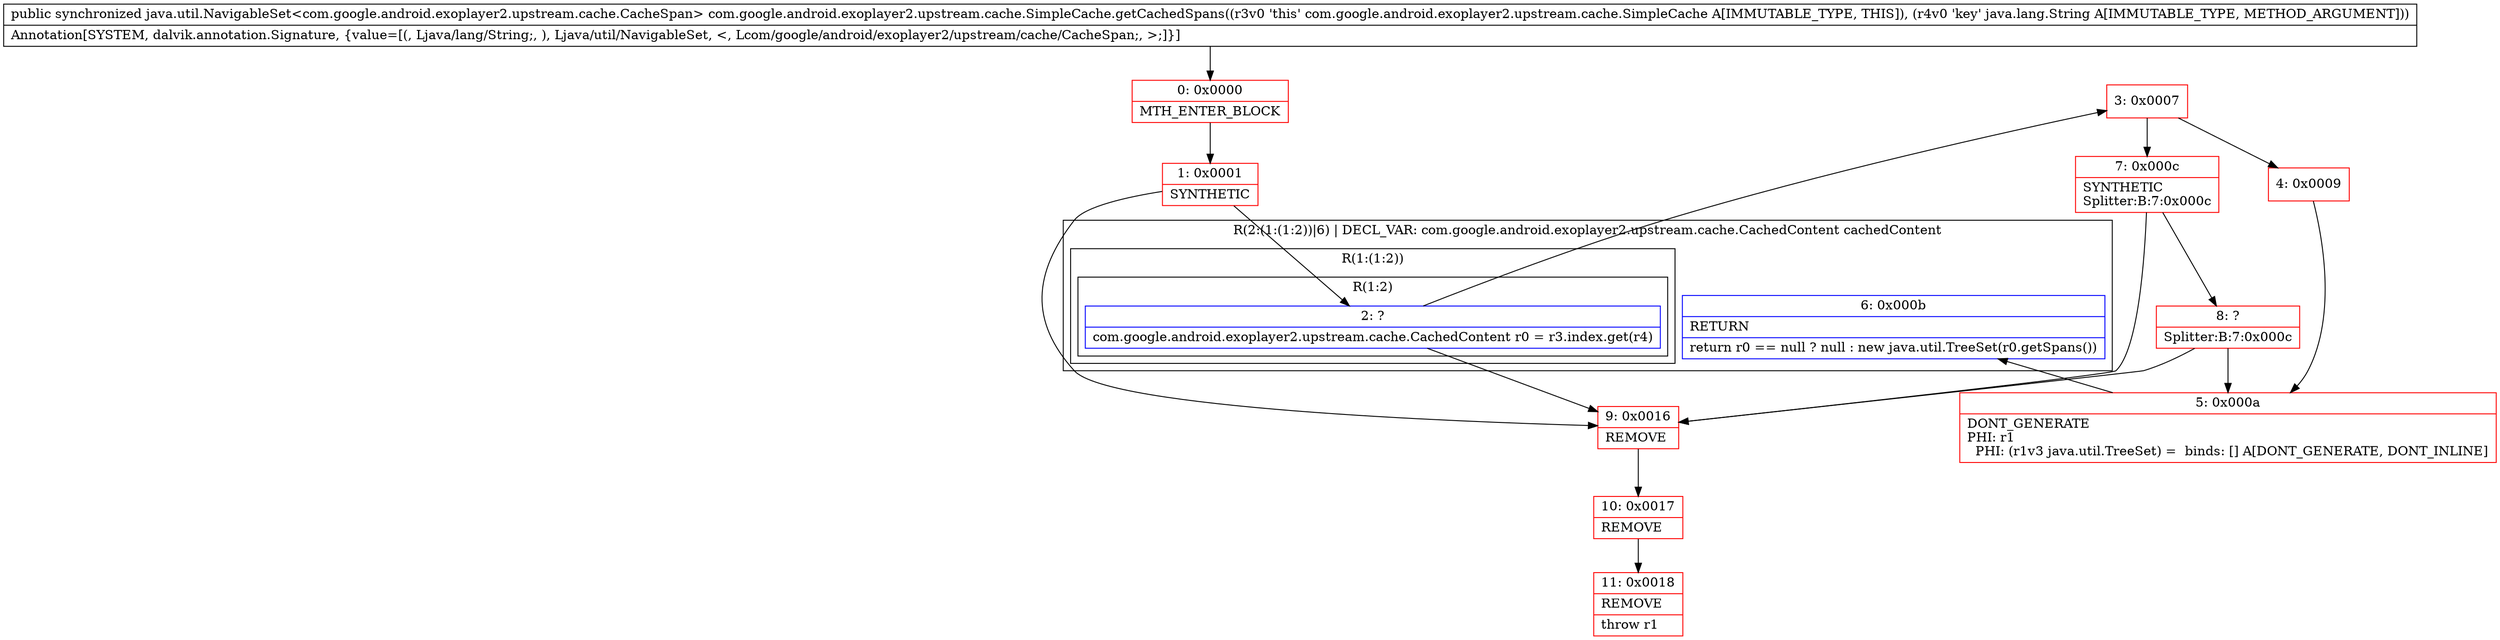 digraph "CFG forcom.google.android.exoplayer2.upstream.cache.SimpleCache.getCachedSpans(Ljava\/lang\/String;)Ljava\/util\/NavigableSet;" {
subgraph cluster_Region_1384616919 {
label = "R(2:(1:(1:2))|6) | DECL_VAR: com.google.android.exoplayer2.upstream.cache.CachedContent cachedContent\l";
node [shape=record,color=blue];
subgraph cluster_Region_302964082 {
label = "R(1:(1:2))";
node [shape=record,color=blue];
subgraph cluster_Region_1762588851 {
label = "R(1:2)";
node [shape=record,color=blue];
Node_2 [shape=record,label="{2\:\ ?|com.google.android.exoplayer2.upstream.cache.CachedContent r0 = r3.index.get(r4)\l}"];
}
}
Node_6 [shape=record,label="{6\:\ 0x000b|RETURN\l|return r0 == null ? null : new java.util.TreeSet(r0.getSpans())\l}"];
}
Node_0 [shape=record,color=red,label="{0\:\ 0x0000|MTH_ENTER_BLOCK\l}"];
Node_1 [shape=record,color=red,label="{1\:\ 0x0001|SYNTHETIC\l}"];
Node_3 [shape=record,color=red,label="{3\:\ 0x0007}"];
Node_4 [shape=record,color=red,label="{4\:\ 0x0009}"];
Node_5 [shape=record,color=red,label="{5\:\ 0x000a|DONT_GENERATE\lPHI: r1 \l  PHI: (r1v3 java.util.TreeSet) =  binds: [] A[DONT_GENERATE, DONT_INLINE]\l}"];
Node_7 [shape=record,color=red,label="{7\:\ 0x000c|SYNTHETIC\lSplitter:B:7:0x000c\l}"];
Node_8 [shape=record,color=red,label="{8\:\ ?|Splitter:B:7:0x000c\l}"];
Node_9 [shape=record,color=red,label="{9\:\ 0x0016|REMOVE\l}"];
Node_10 [shape=record,color=red,label="{10\:\ 0x0017|REMOVE\l}"];
Node_11 [shape=record,color=red,label="{11\:\ 0x0018|REMOVE\l|throw r1\l}"];
MethodNode[shape=record,label="{public synchronized java.util.NavigableSet\<com.google.android.exoplayer2.upstream.cache.CacheSpan\> com.google.android.exoplayer2.upstream.cache.SimpleCache.getCachedSpans((r3v0 'this' com.google.android.exoplayer2.upstream.cache.SimpleCache A[IMMUTABLE_TYPE, THIS]), (r4v0 'key' java.lang.String A[IMMUTABLE_TYPE, METHOD_ARGUMENT]))  | Annotation[SYSTEM, dalvik.annotation.Signature, \{value=[(, Ljava\/lang\/String;, ), Ljava\/util\/NavigableSet, \<, Lcom\/google\/android\/exoplayer2\/upstream\/cache\/CacheSpan;, \>;]\}]\l}"];
MethodNode -> Node_0;
Node_2 -> Node_9;
Node_2 -> Node_3;
Node_0 -> Node_1;
Node_1 -> Node_2;
Node_1 -> Node_9;
Node_3 -> Node_4;
Node_3 -> Node_7;
Node_4 -> Node_5;
Node_5 -> Node_6;
Node_7 -> Node_8;
Node_7 -> Node_9;
Node_8 -> Node_9;
Node_8 -> Node_5;
Node_9 -> Node_10;
Node_10 -> Node_11;
}

